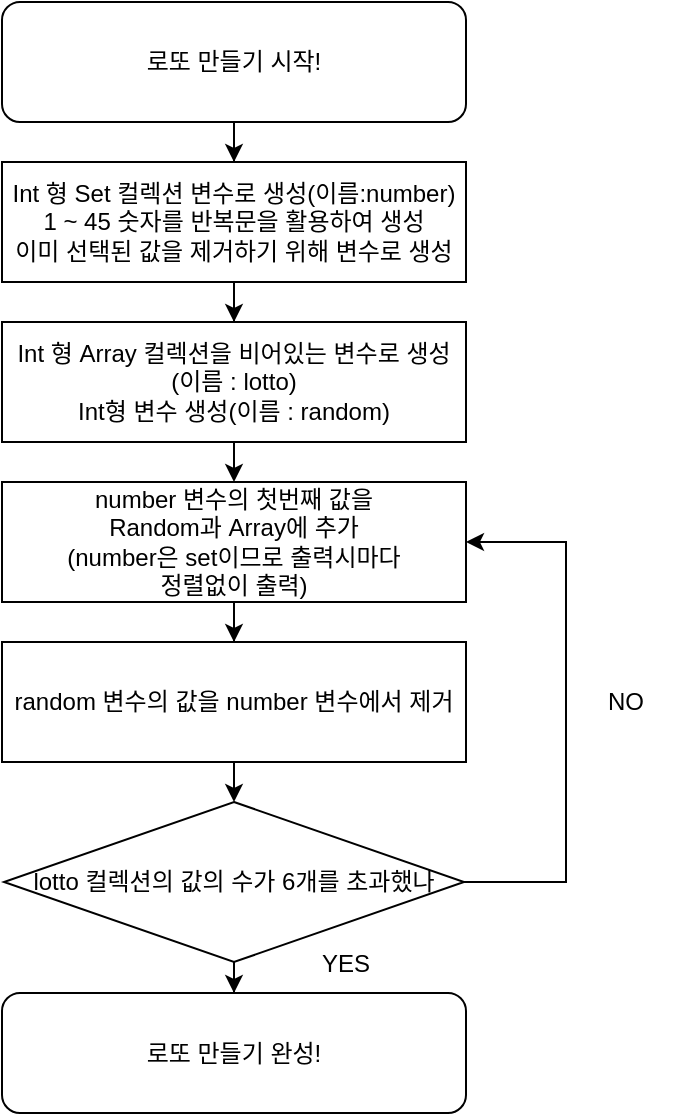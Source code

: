 <mxfile version="20.8.23" type="device"><diagram id="cqtQhaKP2V8gUkflOJYv" name="페이지-1"><mxGraphModel dx="680" dy="2197" grid="1" gridSize="10" guides="1" tooltips="1" connect="1" arrows="1" fold="1" page="1" pageScale="1" pageWidth="827" pageHeight="1169" math="0" shadow="0"><root><mxCell id="0"/><mxCell id="1" parent="0"/><mxCell id="_FXlBJw6Zbfj_Aih0Lll-11" value="" style="edgeStyle=orthogonalEdgeStyle;rounded=0;orthogonalLoop=1;jettySize=auto;html=1;entryX=0.5;entryY=0;entryDx=0;entryDy=0;" edge="1" parent="1" source="_FXlBJw6Zbfj_Aih0Lll-1" target="_FXlBJw6Zbfj_Aih0Lll-2"><mxGeometry relative="1" as="geometry"/></mxCell><mxCell id="_FXlBJw6Zbfj_Aih0Lll-1" value="로또 만들기 시작!" style="rounded=1;whiteSpace=wrap;html=1;" vertex="1" parent="1"><mxGeometry x="298" y="-1140" width="232" height="60" as="geometry"/></mxCell><mxCell id="_FXlBJw6Zbfj_Aih0Lll-12" value="" style="edgeStyle=orthogonalEdgeStyle;rounded=0;orthogonalLoop=1;jettySize=auto;html=1;entryX=0.5;entryY=0;entryDx=0;entryDy=0;" edge="1" parent="1" source="_FXlBJw6Zbfj_Aih0Lll-2" target="_FXlBJw6Zbfj_Aih0Lll-3"><mxGeometry relative="1" as="geometry"/></mxCell><mxCell id="_FXlBJw6Zbfj_Aih0Lll-2" value="Int 형 Set 컬렉션 변수로 생성(이름:number)&lt;br&gt;1 ~ 45 숫자를 반복문을 활용하여 생성&lt;br&gt;이미 선택된 값을 제거하기 위해 변수로 생성" style="rounded=0;whiteSpace=wrap;html=1;" vertex="1" parent="1"><mxGeometry x="298" y="-1060" width="232" height="60" as="geometry"/></mxCell><mxCell id="_FXlBJw6Zbfj_Aih0Lll-13" value="" style="edgeStyle=orthogonalEdgeStyle;rounded=0;orthogonalLoop=1;jettySize=auto;html=1;" edge="1" parent="1" source="_FXlBJw6Zbfj_Aih0Lll-3"><mxGeometry relative="1" as="geometry"><mxPoint x="414" y="-900" as="targetPoint"/></mxGeometry></mxCell><mxCell id="_FXlBJw6Zbfj_Aih0Lll-3" value="Int 형 Array 컬렉션을 비어있는 변수로 생성&lt;br&gt;(이름 : lotto)&lt;br&gt;Int형 변수 생성(이름 : random)" style="rounded=0;whiteSpace=wrap;html=1;" vertex="1" parent="1"><mxGeometry x="298" y="-980" width="232" height="60" as="geometry"/></mxCell><mxCell id="_FXlBJw6Zbfj_Aih0Lll-14" value="" style="edgeStyle=orthogonalEdgeStyle;rounded=0;orthogonalLoop=1;jettySize=auto;html=1;entryX=0.5;entryY=0;entryDx=0;entryDy=0;" edge="1" parent="1" source="_FXlBJw6Zbfj_Aih0Lll-4" target="_FXlBJw6Zbfj_Aih0Lll-5"><mxGeometry relative="1" as="geometry"/></mxCell><mxCell id="_FXlBJw6Zbfj_Aih0Lll-4" value="number 변수의 첫번째 값을&lt;br&gt;Random과 Array에 추가&lt;br&gt;(number은 set이므로 출력시마다&lt;br&gt;정렬없이 출력)" style="rounded=0;whiteSpace=wrap;html=1;" vertex="1" parent="1"><mxGeometry x="298" y="-900" width="232" height="60" as="geometry"/></mxCell><mxCell id="_FXlBJw6Zbfj_Aih0Lll-5" value="random 변수의 값을 number 변수에서 제거" style="rounded=0;whiteSpace=wrap;html=1;" vertex="1" parent="1"><mxGeometry x="298" y="-820" width="232" height="60" as="geometry"/></mxCell><mxCell id="_FXlBJw6Zbfj_Aih0Lll-8" style="edgeStyle=orthogonalEdgeStyle;rounded=0;orthogonalLoop=1;jettySize=auto;html=1;entryX=1;entryY=0.5;entryDx=0;entryDy=0;exitX=1;exitY=0.5;exitDx=0;exitDy=0;" edge="1" parent="1" source="_FXlBJw6Zbfj_Aih0Lll-6" target="_FXlBJw6Zbfj_Aih0Lll-4"><mxGeometry relative="1" as="geometry"><Array as="points"><mxPoint x="580" y="-700"/><mxPoint x="580" y="-870"/></Array></mxGeometry></mxCell><mxCell id="_FXlBJw6Zbfj_Aih0Lll-19" value="" style="edgeStyle=orthogonalEdgeStyle;rounded=0;orthogonalLoop=1;jettySize=auto;html=1;" edge="1" parent="1" source="_FXlBJw6Zbfj_Aih0Lll-6" target="_FXlBJw6Zbfj_Aih0Lll-18"><mxGeometry relative="1" as="geometry"/></mxCell><mxCell id="_FXlBJw6Zbfj_Aih0Lll-6" value="lotto 컬렉션의 값의 수가 6개를 초과했나" style="rhombus;whiteSpace=wrap;html=1;" vertex="1" parent="1"><mxGeometry x="299" y="-740" width="230" height="80" as="geometry"/></mxCell><mxCell id="_FXlBJw6Zbfj_Aih0Lll-9" value="NO" style="text;html=1;strokeColor=none;fillColor=none;align=center;verticalAlign=middle;whiteSpace=wrap;rounded=0;" vertex="1" parent="1"><mxGeometry x="580" y="-805" width="60" height="30" as="geometry"/></mxCell><mxCell id="_FXlBJw6Zbfj_Aih0Lll-17" value="" style="endArrow=classic;html=1;rounded=0;exitX=0.5;exitY=1;exitDx=0;exitDy=0;entryX=0.5;entryY=0;entryDx=0;entryDy=0;" edge="1" parent="1" source="_FXlBJw6Zbfj_Aih0Lll-5" target="_FXlBJw6Zbfj_Aih0Lll-6"><mxGeometry width="50" height="50" relative="1" as="geometry"><mxPoint x="350" y="-800" as="sourcePoint"/><mxPoint x="400" y="-850" as="targetPoint"/></mxGeometry></mxCell><mxCell id="_FXlBJw6Zbfj_Aih0Lll-18" value="로또 만들기 완성!" style="rounded=1;whiteSpace=wrap;html=1;" vertex="1" parent="1"><mxGeometry x="298" y="-644.5" width="232" height="60" as="geometry"/></mxCell><mxCell id="_FXlBJw6Zbfj_Aih0Lll-20" value="YES" style="text;html=1;strokeColor=none;fillColor=none;align=center;verticalAlign=middle;whiteSpace=wrap;rounded=0;" vertex="1" parent="1"><mxGeometry x="440" y="-674.5" width="60" height="30" as="geometry"/></mxCell></root></mxGraphModel></diagram></mxfile>